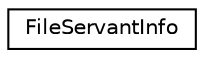 digraph "Graphical Class Hierarchy"
{
 // INTERACTIVE_SVG=YES
  edge [fontname="Helvetica",fontsize="10",labelfontname="Helvetica",labelfontsize="10"];
  node [fontname="Helvetica",fontsize="10",shape=record];
  rankdir="LR";
  Node1 [label="FileServantInfo",height=0.2,width=0.4,color="black", fillcolor="white", style="filled",URL="$class_file_servant_info.html"];
}

